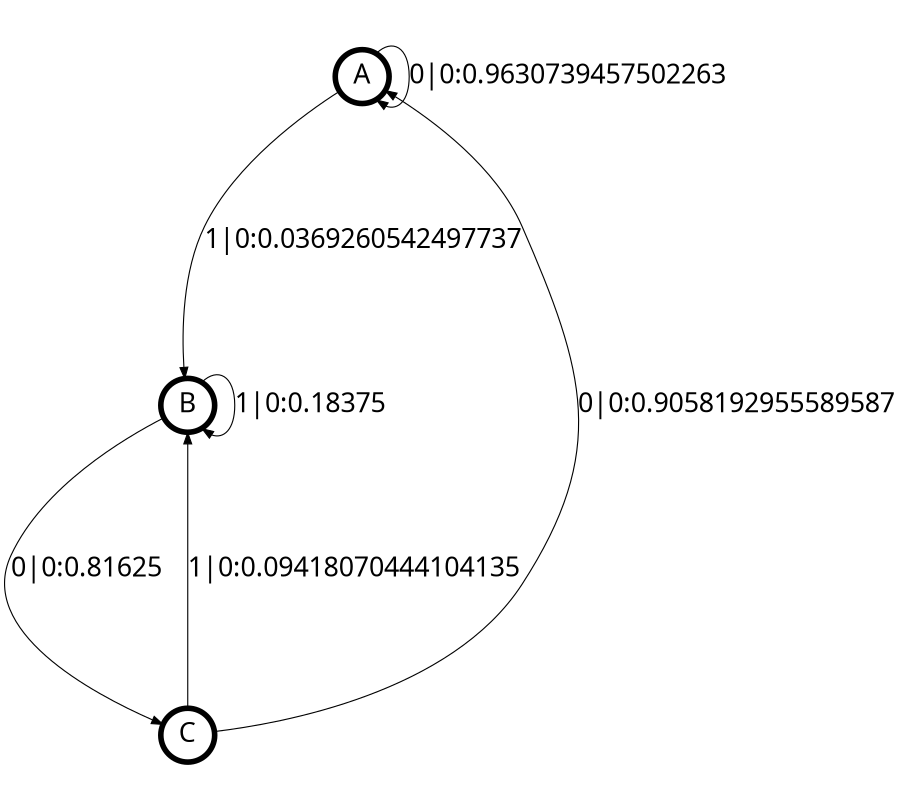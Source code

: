 digraph  {
size = "6,8.5";
ratio = "fill";
node
[shape = circle];
node [fontsize = 24];
node [penwidth = 5];
edge [fontsize = 24];
node [fontname = "CMU Serif Roman"];
graph [fontname = "CMU Serif Roman"];
edge [fontname = "CMU Serif Roman"];
A -> A [label = "0|0:0.9630739457502263\l"];
A -> B [label = "1|0:0.0369260542497737\l"];
B -> B [label = "1|0:0.18375\l"];
B -> C [label = "0|0:0.81625\l"];
C -> A [label = "0|0:0.9058192955589587\l"];
C -> B [label = "1|0:0.09418070444104135\l"];
}